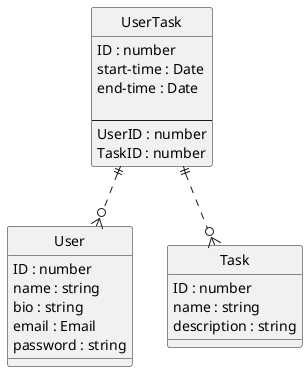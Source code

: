 @startuml er

' hide the spot
hide circle

' avoid problems with angled crows feet
' skinparam linetype ortho

entity "User" {
    ID : number
    name : string
    bio : string
    email : Email
    password : string
}

entity "Task" {
    ID : number
    name : string
    description : string
}

entity "UserTask" {
    ID : number
    start-time : Date
    end-time : Date

    --
    UserID : number
    TaskID : number
}

UserTask ||..o{ User
UserTask ||..o{ Task



' entity "Project"  {
'     + ID: integer
'     title : string
'     description: string
'     created: Date
'     updated:Date
'     isPrivate: Bool
'     --
'     # creator:UserID 
' }

' entity "Branch" {
'     + ID:integer
'     title: string
'     depth: integer
'     created:Date
'     updated:Date
'     isMain: Bool
'     --
'     # ProjectID: ProjectID 
'     # creator:UserID 
' }
' note as note3
'     branchに対するfollowいる？
' end note
' Branch .. note3

' entity "Commit" {
'     +ID :integer
'     title:string
'     message:string
'     isMarkuped: Bool
'     isAnswer:Bool
'     deleted:Bool
'     order: integer
'     created:Date
'     updated:Date
'     --
'     # creator:UserID 
'     # branch: BranchID 
' }
' note as note2
'     orderは親commitに対するcommitの順番
'     createdDateでとれるけど

'     orderあったらisParent(最初のcommit(親commit))いらない
' end note
' Commit .. note2

' entity "CommitReaction"{
'     +ID :integer
'     emoji:string
'     created:Date
'     updated:Date
'     --
'     # creator: UserID 
'     # reactedCommit: commitID 
' }
' note "emojiの扱い" as note1
' CommitReaction .. note1


' entity "User" {
'     + ID:integer
'     name:string
'     bio:string
'     twitter:string
'     icon:URL
'     auth: ???
' }
' note as note4
'     Authどうするか
' end note
' User .. note4

' entity "ContributeProject"{
'     + ID:integer
'     --
'     # ProjectID:integer 
'     # UserID:integer 
' }

' entity "FollowProject" {
'     + ID:integer
'     --
'     # ProjectID:integer 
'     # UserID:integer 
' }

' entity "FollowBranch" {
'     + ID:integer
'     --
'     # BranchID:integer 
'     # UserID:integer 
' }

' entity "lastVisited" {
'     + ID: integer
'     visitedDate: Date
'     --
'     # UserID:integer 
'     # ProjectID:integer 
' }


' Project ||..o{ FollowProject
' Project ||..o{ ContributeProject


' User ||..o{ FollowProject
' User ||..o{ ContributeProject
' User ||..o{ Branch
' User ||..o{ Commit
' User ||..o{ CommitReaction
' User ||..o{ Project


' Project  ||..|{ Branch 

' Branch ||..o{ FollowBranch
' User ||..o{ FollowBranch

' Branch ||..o{ Commit

' Commit ||..o{ CommitReaction

' Project ||..o{ lastVisited
' User ||..o{ lastVisited

@enduml